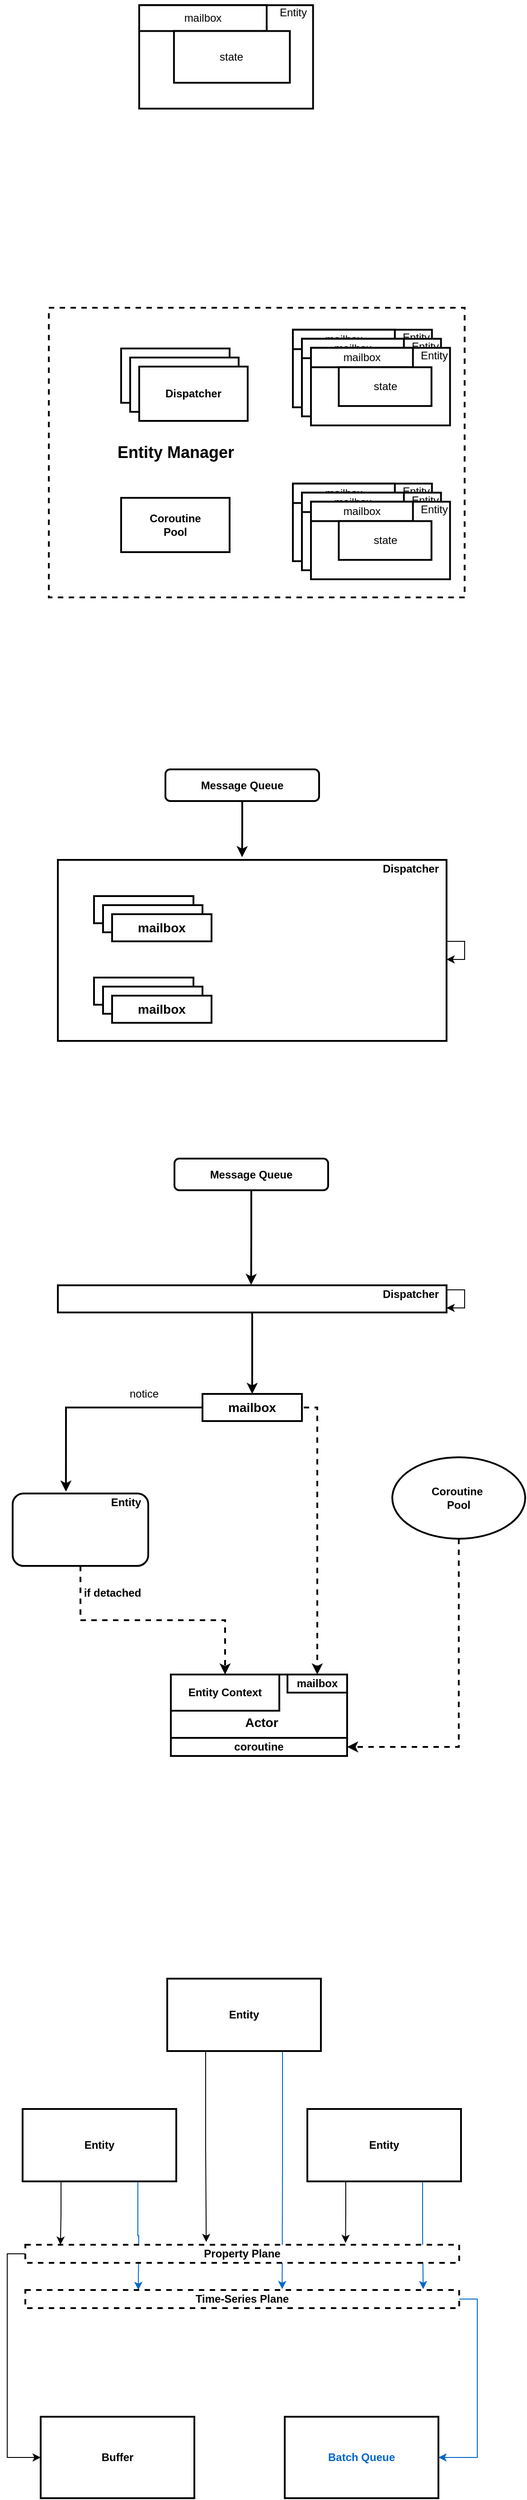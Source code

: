 <mxfile>
    <diagram id="skFAUX_iJfZ3w7AsrfGE" name="Page-1">
        <mxGraphModel dx="1126" dy="785" grid="1" gridSize="10" guides="1" tooltips="1" connect="1" arrows="1" fold="1" page="1" pageScale="1" pageWidth="827" pageHeight="1169" background="#ffffff" math="0" shadow="0">
            <root>
                <mxCell id="0"/>
                <mxCell id="1" parent="0"/>
                <mxCell id="39" value="" style="rounded=0;whiteSpace=wrap;html=1;fillColor=#FFFFFF;strokeColor=#000000;strokeWidth=2;dashed=1;" parent="1" vertex="1">
                    <mxGeometry x="200" y="490" width="460" height="320" as="geometry"/>
                </mxCell>
                <mxCell id="8" value="" style="group" parent="1" vertex="1" connectable="0">
                    <mxGeometry x="300" y="150" width="200" height="120" as="geometry"/>
                </mxCell>
                <mxCell id="3" value="" style="rounded=0;whiteSpace=wrap;html=1;fillColor=#FFFFFF;strokeWidth=2;glass=0;strokeColor=#000000;" parent="8" vertex="1">
                    <mxGeometry y="5.714" width="192.308" height="114.286" as="geometry"/>
                </mxCell>
                <mxCell id="4" value="&lt;font color=&quot;#000000&quot;&gt;mailbox&lt;/font&gt;" style="rounded=0;whiteSpace=wrap;html=1;fillColor=#FFFFFF;strokeWidth=2;strokeColor=#000000;" parent="8" vertex="1">
                    <mxGeometry y="5.714" width="141.026" height="28.571" as="geometry"/>
                </mxCell>
                <mxCell id="5" value="&lt;font color=&quot;#000000&quot;&gt;state&lt;/font&gt;" style="rounded=0;whiteSpace=wrap;html=1;glass=0;strokeColor=#000000;strokeWidth=2;fillColor=#FFFFFF;" parent="8" vertex="1">
                    <mxGeometry x="38.462" y="34.286" width="128.205" height="57.143" as="geometry"/>
                </mxCell>
                <mxCell id="7" value="&lt;font color=&quot;#000000&quot;&gt;Entity&lt;/font&gt;" style="text;html=1;align=center;verticalAlign=middle;resizable=0;points=[];autosize=1;strokeColor=none;" parent="8" vertex="1">
                    <mxGeometry x="144.897" y="4" width="50" height="20" as="geometry"/>
                </mxCell>
                <mxCell id="9" value="" style="group" parent="1" vertex="1" connectable="0">
                    <mxGeometry x="470" y="510" width="160" height="90" as="geometry"/>
                </mxCell>
                <mxCell id="10" value="" style="rounded=0;whiteSpace=wrap;html=1;fillColor=#FFFFFF;strokeWidth=2;glass=0;strokeColor=#000000;" parent="9" vertex="1">
                    <mxGeometry y="4.286" width="153.846" height="85.714" as="geometry"/>
                </mxCell>
                <mxCell id="11" value="&lt;font color=&quot;#000000&quot;&gt;mailbox&lt;/font&gt;" style="rounded=0;whiteSpace=wrap;html=1;fillColor=#FFFFFF;strokeWidth=2;strokeColor=#000000;" parent="9" vertex="1">
                    <mxGeometry y="4.286" width="112.821" height="21.429" as="geometry"/>
                </mxCell>
                <mxCell id="12" value="&lt;font color=&quot;#000000&quot;&gt;state&lt;/font&gt;" style="rounded=0;whiteSpace=wrap;html=1;glass=0;strokeColor=#000000;strokeWidth=2;fillColor=#FFFFFF;" parent="9" vertex="1">
                    <mxGeometry x="30.769" y="25.714" width="102.564" height="42.857" as="geometry"/>
                </mxCell>
                <mxCell id="13" value="&lt;font color=&quot;#000000&quot;&gt;Entity&lt;/font&gt;" style="text;html=1;align=center;verticalAlign=middle;resizable=0;points=[];autosize=1;strokeColor=none;" parent="9" vertex="1">
                    <mxGeometry x="110.918" y="3" width="50" height="20" as="geometry"/>
                </mxCell>
                <mxCell id="14" value="" style="group" parent="1" vertex="1" connectable="0">
                    <mxGeometry x="480" y="520" width="160" height="90" as="geometry"/>
                </mxCell>
                <mxCell id="15" value="" style="rounded=0;whiteSpace=wrap;html=1;fillColor=#FFFFFF;strokeWidth=2;glass=0;strokeColor=#000000;" parent="14" vertex="1">
                    <mxGeometry y="4.286" width="153.846" height="85.714" as="geometry"/>
                </mxCell>
                <mxCell id="16" value="&lt;font color=&quot;#000000&quot;&gt;mailbox&lt;/font&gt;" style="rounded=0;whiteSpace=wrap;html=1;fillColor=#FFFFFF;strokeWidth=2;strokeColor=#000000;" parent="14" vertex="1">
                    <mxGeometry y="4.286" width="112.821" height="21.429" as="geometry"/>
                </mxCell>
                <mxCell id="17" value="&lt;font color=&quot;#000000&quot;&gt;state&lt;/font&gt;" style="rounded=0;whiteSpace=wrap;html=1;glass=0;strokeColor=#000000;strokeWidth=2;fillColor=#FFFFFF;" parent="14" vertex="1">
                    <mxGeometry x="30.769" y="25.714" width="102.564" height="42.857" as="geometry"/>
                </mxCell>
                <mxCell id="18" value="&lt;font color=&quot;#000000&quot;&gt;Entity&lt;/font&gt;" style="text;html=1;align=center;verticalAlign=middle;resizable=0;points=[];autosize=1;strokeColor=none;" parent="14" vertex="1">
                    <mxGeometry x="110.918" y="3" width="50" height="20" as="geometry"/>
                </mxCell>
                <mxCell id="19" value="" style="group" parent="1" vertex="1" connectable="0">
                    <mxGeometry x="490" y="530" width="160" height="90" as="geometry"/>
                </mxCell>
                <mxCell id="20" value="" style="rounded=0;whiteSpace=wrap;html=1;fillColor=#FFFFFF;strokeWidth=2;glass=0;strokeColor=#000000;" parent="19" vertex="1">
                    <mxGeometry y="4.286" width="153.846" height="85.714" as="geometry"/>
                </mxCell>
                <mxCell id="21" value="&lt;font color=&quot;#000000&quot;&gt;mailbox&lt;/font&gt;" style="rounded=0;whiteSpace=wrap;html=1;fillColor=#FFFFFF;strokeWidth=2;strokeColor=#000000;" parent="19" vertex="1">
                    <mxGeometry y="4.286" width="112.821" height="21.429" as="geometry"/>
                </mxCell>
                <mxCell id="22" value="&lt;font color=&quot;#000000&quot;&gt;state&lt;/font&gt;" style="rounded=0;whiteSpace=wrap;html=1;glass=0;strokeColor=#000000;strokeWidth=2;fillColor=#FFFFFF;" parent="19" vertex="1">
                    <mxGeometry x="30.769" y="25.714" width="102.564" height="42.857" as="geometry"/>
                </mxCell>
                <mxCell id="23" value="&lt;font color=&quot;#000000&quot;&gt;Entity&lt;/font&gt;" style="text;html=1;align=center;verticalAlign=middle;resizable=0;points=[];autosize=1;strokeColor=none;" parent="19" vertex="1">
                    <mxGeometry x="110.918" y="3" width="50" height="20" as="geometry"/>
                </mxCell>
                <mxCell id="24" value="" style="group" parent="1" vertex="1" connectable="0">
                    <mxGeometry x="470" y="680" width="160" height="90" as="geometry"/>
                </mxCell>
                <mxCell id="25" value="" style="rounded=0;whiteSpace=wrap;html=1;fillColor=#FFFFFF;strokeWidth=2;glass=0;strokeColor=#000000;" parent="24" vertex="1">
                    <mxGeometry y="4.286" width="153.846" height="85.714" as="geometry"/>
                </mxCell>
                <mxCell id="26" value="&lt;font color=&quot;#000000&quot;&gt;mailbox&lt;/font&gt;" style="rounded=0;whiteSpace=wrap;html=1;fillColor=#FFFFFF;strokeWidth=2;strokeColor=#000000;" parent="24" vertex="1">
                    <mxGeometry y="4.286" width="112.821" height="21.429" as="geometry"/>
                </mxCell>
                <mxCell id="27" value="&lt;font color=&quot;#000000&quot;&gt;state&lt;/font&gt;" style="rounded=0;whiteSpace=wrap;html=1;glass=0;strokeColor=#000000;strokeWidth=2;fillColor=#FFFFFF;" parent="24" vertex="1">
                    <mxGeometry x="30.769" y="25.714" width="102.564" height="42.857" as="geometry"/>
                </mxCell>
                <mxCell id="28" value="&lt;font color=&quot;#000000&quot;&gt;Entity&lt;/font&gt;" style="text;html=1;align=center;verticalAlign=middle;resizable=0;points=[];autosize=1;strokeColor=none;" parent="24" vertex="1">
                    <mxGeometry x="110.918" y="3" width="50" height="20" as="geometry"/>
                </mxCell>
                <mxCell id="29" value="" style="group" parent="1" vertex="1" connectable="0">
                    <mxGeometry x="480" y="690" width="160" height="90" as="geometry"/>
                </mxCell>
                <mxCell id="30" value="" style="rounded=0;whiteSpace=wrap;html=1;fillColor=#FFFFFF;strokeWidth=2;glass=0;strokeColor=#000000;" parent="29" vertex="1">
                    <mxGeometry y="4.286" width="153.846" height="85.714" as="geometry"/>
                </mxCell>
                <mxCell id="31" value="&lt;font color=&quot;#000000&quot;&gt;mailbox&lt;/font&gt;" style="rounded=0;whiteSpace=wrap;html=1;fillColor=#FFFFFF;strokeWidth=2;strokeColor=#000000;" parent="29" vertex="1">
                    <mxGeometry y="4.286" width="112.821" height="21.429" as="geometry"/>
                </mxCell>
                <mxCell id="32" value="&lt;font color=&quot;#000000&quot;&gt;state&lt;/font&gt;" style="rounded=0;whiteSpace=wrap;html=1;glass=0;strokeColor=#000000;strokeWidth=2;fillColor=#FFFFFF;" parent="29" vertex="1">
                    <mxGeometry x="30.769" y="25.714" width="102.564" height="42.857" as="geometry"/>
                </mxCell>
                <mxCell id="33" value="&lt;font color=&quot;#000000&quot;&gt;Entity&lt;/font&gt;" style="text;html=1;align=center;verticalAlign=middle;resizable=0;points=[];autosize=1;strokeColor=none;" parent="29" vertex="1">
                    <mxGeometry x="110.918" y="3" width="50" height="20" as="geometry"/>
                </mxCell>
                <mxCell id="34" value="" style="group" parent="1" vertex="1" connectable="0">
                    <mxGeometry x="490" y="700" width="160" height="90" as="geometry"/>
                </mxCell>
                <mxCell id="35" value="" style="rounded=0;whiteSpace=wrap;html=1;fillColor=#FFFFFF;strokeWidth=2;glass=0;strokeColor=#000000;" parent="34" vertex="1">
                    <mxGeometry y="4.286" width="153.846" height="85.714" as="geometry"/>
                </mxCell>
                <mxCell id="36" value="&lt;font color=&quot;#000000&quot;&gt;mailbox&lt;/font&gt;" style="rounded=0;whiteSpace=wrap;html=1;fillColor=#FFFFFF;strokeWidth=2;strokeColor=#000000;" parent="34" vertex="1">
                    <mxGeometry y="4.286" width="112.821" height="21.429" as="geometry"/>
                </mxCell>
                <mxCell id="37" value="&lt;font color=&quot;#000000&quot;&gt;state&lt;/font&gt;" style="rounded=0;whiteSpace=wrap;html=1;glass=0;strokeColor=#000000;strokeWidth=2;fillColor=#FFFFFF;" parent="34" vertex="1">
                    <mxGeometry x="30.769" y="25.714" width="102.564" height="42.857" as="geometry"/>
                </mxCell>
                <mxCell id="38" value="&lt;font color=&quot;#000000&quot;&gt;Entity&lt;/font&gt;" style="text;html=1;align=center;verticalAlign=middle;resizable=0;points=[];autosize=1;strokeColor=none;" parent="34" vertex="1">
                    <mxGeometry x="110.918" y="3" width="50" height="20" as="geometry"/>
                </mxCell>
                <mxCell id="40" value="&lt;font color=&quot;#000000&quot; style=&quot;font-size: 18px&quot;&gt;&lt;b&gt;Entity Manager&lt;/b&gt;&lt;/font&gt;" style="text;html=1;align=center;verticalAlign=middle;resizable=0;points=[];autosize=1;strokeColor=none;" parent="1" vertex="1">
                    <mxGeometry x="270" y="640" width="140" height="20" as="geometry"/>
                </mxCell>
                <mxCell id="41" value="&lt;font color=&quot;#000000&quot;&gt;&lt;b&gt;Coroutine&lt;br&gt;Pool&lt;br&gt;&lt;/b&gt;&lt;/font&gt;" style="rounded=0;whiteSpace=wrap;html=1;strokeColor=#000000;strokeWidth=2;fillColor=#FFFFFF;" parent="1" vertex="1">
                    <mxGeometry x="280" y="700" width="120" height="60" as="geometry"/>
                </mxCell>
                <mxCell id="42" value="&lt;font color=&quot;#000000&quot;&gt;&lt;b&gt;Dispatcher&lt;/b&gt;&lt;/font&gt;" style="rounded=0;whiteSpace=wrap;html=1;strokeColor=#000000;strokeWidth=2;fillColor=#FFFFFF;" parent="1" vertex="1">
                    <mxGeometry x="280" y="535" width="120" height="60" as="geometry"/>
                </mxCell>
                <mxCell id="47" value="&lt;font color=&quot;#000000&quot;&gt;&lt;b&gt;Dispatcher&lt;/b&gt;&lt;/font&gt;" style="rounded=0;whiteSpace=wrap;html=1;strokeColor=#000000;strokeWidth=2;fillColor=#FFFFFF;" parent="1" vertex="1">
                    <mxGeometry x="290" y="545" width="120" height="60" as="geometry"/>
                </mxCell>
                <mxCell id="48" value="&lt;font color=&quot;#000000&quot;&gt;&lt;b&gt;Dispatcher&lt;/b&gt;&lt;/font&gt;" style="rounded=0;whiteSpace=wrap;html=1;strokeColor=#000000;strokeWidth=2;fillColor=#FFFFFF;" parent="1" vertex="1">
                    <mxGeometry x="300" y="555" width="120" height="60" as="geometry"/>
                </mxCell>
                <mxCell id="59" value="" style="group" parent="1" vertex="1" connectable="0">
                    <mxGeometry x="210" y="1100" width="430" height="200" as="geometry"/>
                </mxCell>
                <mxCell id="49" value="" style="rounded=0;whiteSpace=wrap;html=1;strokeColor=#000000;strokeWidth=2;fillColor=#FFFFFF;" parent="59" vertex="1">
                    <mxGeometry width="430" height="200" as="geometry"/>
                </mxCell>
                <mxCell id="50" value="&lt;b style=&quot;color: rgb(0 , 0 , 0)&quot;&gt;Dispatcher&lt;/b&gt;" style="text;html=1;align=center;verticalAlign=middle;resizable=0;points=[];autosize=1;strokeColor=none;" parent="59" vertex="1">
                    <mxGeometry x="350" width="80" height="20" as="geometry"/>
                </mxCell>
                <mxCell id="54" value="" style="group" parent="59" vertex="1" connectable="0">
                    <mxGeometry x="40" y="40" width="130" height="50" as="geometry"/>
                </mxCell>
                <mxCell id="51" value="&lt;font color=&quot;#000000&quot; style=&quot;font-size: 14px&quot;&gt;&lt;b&gt;mailbox&lt;/b&gt;&lt;/font&gt;" style="rounded=0;whiteSpace=wrap;html=1;strokeColor=#000000;strokeWidth=2;fillColor=#FFFFFF;" parent="54" vertex="1">
                    <mxGeometry width="110" height="30" as="geometry"/>
                </mxCell>
                <mxCell id="52" value="&lt;font color=&quot;#000000&quot; style=&quot;font-size: 14px&quot;&gt;&lt;b&gt;mailbox&lt;/b&gt;&lt;/font&gt;" style="rounded=0;whiteSpace=wrap;html=1;strokeColor=#000000;strokeWidth=2;fillColor=#FFFFFF;" parent="54" vertex="1">
                    <mxGeometry x="10" y="10" width="110" height="30" as="geometry"/>
                </mxCell>
                <mxCell id="53" value="&lt;font color=&quot;#000000&quot; style=&quot;font-size: 14px&quot;&gt;&lt;b&gt;mailbox&lt;/b&gt;&lt;/font&gt;" style="rounded=0;whiteSpace=wrap;html=1;strokeColor=#000000;strokeWidth=2;fillColor=#FFFFFF;" parent="54" vertex="1">
                    <mxGeometry x="20" y="20" width="110" height="30" as="geometry"/>
                </mxCell>
                <mxCell id="55" value="" style="group" parent="59" vertex="1" connectable="0">
                    <mxGeometry x="40" y="130" width="130" height="50" as="geometry"/>
                </mxCell>
                <mxCell id="56" value="&lt;font color=&quot;#000000&quot; style=&quot;font-size: 14px&quot;&gt;&lt;b&gt;mailbox&lt;/b&gt;&lt;/font&gt;" style="rounded=0;whiteSpace=wrap;html=1;strokeColor=#000000;strokeWidth=2;fillColor=#FFFFFF;" parent="55" vertex="1">
                    <mxGeometry width="110" height="30" as="geometry"/>
                </mxCell>
                <mxCell id="57" value="&lt;font color=&quot;#000000&quot; style=&quot;font-size: 14px&quot;&gt;&lt;b&gt;mailbox&lt;/b&gt;&lt;/font&gt;" style="rounded=0;whiteSpace=wrap;html=1;strokeColor=#000000;strokeWidth=2;fillColor=#FFFFFF;" parent="55" vertex="1">
                    <mxGeometry x="10" y="10" width="110" height="30" as="geometry"/>
                </mxCell>
                <mxCell id="58" value="&lt;font color=&quot;#000000&quot; style=&quot;font-size: 14px&quot;&gt;&lt;b&gt;mailbox&lt;/b&gt;&lt;/font&gt;" style="rounded=0;whiteSpace=wrap;html=1;strokeColor=#000000;strokeWidth=2;fillColor=#FFFFFF;" parent="55" vertex="1">
                    <mxGeometry x="20" y="20" width="110" height="30" as="geometry"/>
                </mxCell>
                <mxCell id="63" style="edgeStyle=orthogonalEdgeStyle;rounded=0;orthogonalLoop=1;jettySize=auto;html=1;" parent="59" source="49" target="49" edge="1">
                    <mxGeometry relative="1" as="geometry"/>
                </mxCell>
                <mxCell id="62" style="edgeStyle=orthogonalEdgeStyle;rounded=0;orthogonalLoop=1;jettySize=auto;html=1;exitX=0.5;exitY=1;exitDx=0;exitDy=0;entryX=0.474;entryY=-0.015;entryDx=0;entryDy=0;entryPerimeter=0;strokeWidth=2;strokeColor=#000000;" parent="1" source="61" target="49" edge="1">
                    <mxGeometry relative="1" as="geometry">
                        <mxPoint x="414" y="1090" as="targetPoint"/>
                    </mxGeometry>
                </mxCell>
                <mxCell id="61" value="&lt;font color=&quot;#000000&quot;&gt;&lt;b&gt;Message Queue&lt;/b&gt;&lt;/font&gt;" style="rounded=1;whiteSpace=wrap;html=1;glass=0;strokeColor=#000000;strokeWidth=2;fillColor=#FFFFFF;" parent="1" vertex="1">
                    <mxGeometry x="329" y="1000" width="170" height="35" as="geometry"/>
                </mxCell>
                <mxCell id="88" style="edgeStyle=orthogonalEdgeStyle;rounded=0;orthogonalLoop=1;jettySize=auto;html=1;exitX=0.5;exitY=1;exitDx=0;exitDy=0;entryX=0.474;entryY=-0.015;entryDx=0;entryDy=0;entryPerimeter=0;strokeWidth=2;strokeColor=#000000;" parent="1" source="89" edge="1">
                    <mxGeometry relative="1" as="geometry">
                        <mxPoint x="423.82" y="1569.55" as="targetPoint"/>
                    </mxGeometry>
                </mxCell>
                <mxCell id="89" value="&lt;font color=&quot;#000000&quot;&gt;&lt;b&gt;Message Queue&lt;/b&gt;&lt;/font&gt;" style="rounded=1;whiteSpace=wrap;html=1;glass=0;strokeColor=#000000;strokeWidth=2;fillColor=#FFFFFF;" parent="1" vertex="1">
                    <mxGeometry x="339" y="1430" width="170" height="35" as="geometry"/>
                </mxCell>
                <mxCell id="90" style="edgeStyle=orthogonalEdgeStyle;rounded=0;orthogonalLoop=1;jettySize=auto;html=1;exitX=0.5;exitY=1;exitDx=0;exitDy=0;strokeColor=#000000;strokeWidth=2;" parent="1" source="77" target="86" edge="1">
                    <mxGeometry relative="1" as="geometry"/>
                </mxCell>
                <mxCell id="77" value="" style="rounded=0;whiteSpace=wrap;html=1;strokeColor=#000000;strokeWidth=2;fillColor=#FFFFFF;" parent="1" vertex="1">
                    <mxGeometry x="210" y="1570" width="430" height="30" as="geometry"/>
                </mxCell>
                <mxCell id="78" value="&lt;b style=&quot;color: rgb(0 , 0 , 0)&quot;&gt;Dispatcher&lt;/b&gt;" style="text;html=1;align=center;verticalAlign=middle;resizable=0;points=[];autosize=1;strokeColor=none;" parent="1" vertex="1">
                    <mxGeometry x="560" y="1570" width="80" height="20" as="geometry"/>
                </mxCell>
                <mxCell id="87" style="edgeStyle=orthogonalEdgeStyle;rounded=0;orthogonalLoop=1;jettySize=auto;html=1;" parent="1" source="77" target="77" edge="1">
                    <mxGeometry x="210" y="1570" as="geometry"/>
                </mxCell>
                <mxCell id="93" style="edgeStyle=orthogonalEdgeStyle;rounded=0;orthogonalLoop=1;jettySize=auto;html=1;exitX=0;exitY=0.5;exitDx=0;exitDy=0;entryX=0.393;entryY=-0.025;entryDx=0;entryDy=0;entryPerimeter=0;strokeColor=#000000;strokeWidth=2;" parent="1" source="86" target="91" edge="1">
                    <mxGeometry relative="1" as="geometry"/>
                </mxCell>
                <mxCell id="105" style="edgeStyle=orthogonalEdgeStyle;rounded=0;orthogonalLoop=1;jettySize=auto;html=1;exitX=0.5;exitY=1;exitDx=0;exitDy=0;entryX=0.5;entryY=0;entryDx=0;entryDy=0;strokeColor=#000000;strokeWidth=2;dashed=1;" parent="1" source="86" target="104" edge="1">
                    <mxGeometry relative="1" as="geometry">
                        <Array as="points">
                            <mxPoint x="425" y="1705"/>
                            <mxPoint x="497" y="1705"/>
                        </Array>
                    </mxGeometry>
                </mxCell>
                <mxCell id="86" value="&lt;font color=&quot;#000000&quot; style=&quot;font-size: 14px&quot;&gt;&lt;b&gt;mailbox&lt;/b&gt;&lt;/font&gt;" style="rounded=0;whiteSpace=wrap;html=1;strokeColor=#000000;strokeWidth=2;fillColor=#FFFFFF;" parent="1" vertex="1">
                    <mxGeometry x="370" y="1690" width="110" height="30" as="geometry"/>
                </mxCell>
                <mxCell id="95" style="edgeStyle=orthogonalEdgeStyle;rounded=0;orthogonalLoop=1;jettySize=auto;html=1;exitX=0.5;exitY=1;exitDx=0;exitDy=0;strokeColor=#000000;strokeWidth=2;entryX=0.5;entryY=0;entryDx=0;entryDy=0;dashed=1;" parent="1" source="91" target="98" edge="1">
                    <mxGeometry relative="1" as="geometry">
                        <mxPoint x="235" y="1950" as="targetPoint"/>
                    </mxGeometry>
                </mxCell>
                <mxCell id="91" value="" style="rounded=1;whiteSpace=wrap;html=1;strokeColor=#000000;strokeWidth=2;fillColor=#FFFFFF;" parent="1" vertex="1">
                    <mxGeometry x="160" y="1800" width="150" height="80" as="geometry"/>
                </mxCell>
                <mxCell id="92" value="&lt;font color=&quot;#000000&quot;&gt;&lt;b&gt;Entity&lt;/b&gt;&lt;/font&gt;" style="text;html=1;align=center;verticalAlign=middle;resizable=0;points=[];autosize=1;strokeColor=none;" parent="1" vertex="1">
                    <mxGeometry x="260" y="1800" width="50" height="20" as="geometry"/>
                </mxCell>
                <mxCell id="94" value="&lt;font color=&quot;#000000&quot;&gt;notice&lt;/font&gt;" style="text;html=1;align=center;verticalAlign=middle;resizable=0;points=[];autosize=1;strokeColor=none;" parent="1" vertex="1">
                    <mxGeometry x="280" y="1680" width="50" height="20" as="geometry"/>
                </mxCell>
                <mxCell id="96" value="" style="rounded=0;whiteSpace=wrap;html=1;strokeColor=#000000;strokeWidth=2;fillColor=#FFFFFF;" parent="1" vertex="1">
                    <mxGeometry x="335" y="2000" width="195" height="90" as="geometry"/>
                </mxCell>
                <mxCell id="98" value="&lt;b&gt;&lt;font color=&quot;#000000&quot;&gt;Entity Context&lt;/font&gt;&lt;/b&gt;" style="rounded=0;whiteSpace=wrap;html=1;strokeColor=#000000;strokeWidth=2;fillColor=#FFFFFF;" parent="1" vertex="1">
                    <mxGeometry x="335" y="2000" width="120" height="40" as="geometry"/>
                </mxCell>
                <mxCell id="99" value="&lt;b&gt;&lt;font color=&quot;#000000&quot;&gt;if detached&lt;/font&gt;&lt;/b&gt;" style="text;html=1;align=center;verticalAlign=middle;resizable=0;points=[];autosize=1;strokeColor=none;" parent="1" vertex="1">
                    <mxGeometry x="230" y="1900" width="80" height="20" as="geometry"/>
                </mxCell>
                <mxCell id="102" style="edgeStyle=orthogonalEdgeStyle;rounded=0;orthogonalLoop=1;jettySize=auto;html=1;exitX=0.5;exitY=1;exitDx=0;exitDy=0;entryX=1;entryY=0.5;entryDx=0;entryDy=0;strokeColor=#000000;strokeWidth=2;dashed=1;" parent="1" source="100" target="101" edge="1">
                    <mxGeometry relative="1" as="geometry"/>
                </mxCell>
                <mxCell id="100" value="&lt;font color=&quot;#000000&quot;&gt;&lt;b&gt;Coroutine&amp;nbsp;&lt;br&gt;Pool&lt;/b&gt;&lt;/font&gt;" style="ellipse;whiteSpace=wrap;html=1;strokeColor=#000000;strokeWidth=2;fillColor=#FFFFFF;" parent="1" vertex="1">
                    <mxGeometry x="580" y="1760" width="147" height="90" as="geometry"/>
                </mxCell>
                <mxCell id="101" value="&lt;b&gt;&lt;font color=&quot;#000000&quot;&gt;coroutine&lt;/font&gt;&lt;/b&gt;" style="rounded=0;whiteSpace=wrap;html=1;strokeColor=#000000;strokeWidth=2;fillColor=#FFFFFF;" parent="1" vertex="1">
                    <mxGeometry x="335" y="2070" width="195" height="20" as="geometry"/>
                </mxCell>
                <mxCell id="103" value="&lt;font color=&quot;#000000&quot; style=&quot;font-size: 14px&quot;&gt;&lt;b&gt;Actor&lt;/b&gt;&lt;/font&gt;" style="text;html=1;align=center;verticalAlign=middle;resizable=0;points=[];autosize=1;strokeColor=none;" parent="1" vertex="1">
                    <mxGeometry x="410" y="2043" width="50" height="20" as="geometry"/>
                </mxCell>
                <mxCell id="104" value="&lt;font color=&quot;#000000&quot;&gt;&lt;b&gt;mailbox&lt;/b&gt;&lt;/font&gt;" style="rounded=0;whiteSpace=wrap;html=1;strokeColor=#000000;strokeWidth=2;fillColor=#FFFFFF;" parent="1" vertex="1">
                    <mxGeometry x="464" y="2000" width="66" height="20" as="geometry"/>
                </mxCell>
                <mxCell id="114" style="edgeStyle=orthogonalEdgeStyle;rounded=0;orthogonalLoop=1;jettySize=auto;html=1;exitX=0.25;exitY=1;exitDx=0;exitDy=0;entryX=0.417;entryY=-0.15;entryDx=0;entryDy=0;entryPerimeter=0;strokeColor=#000000;" parent="1" source="106" target="109" edge="1">
                    <mxGeometry relative="1" as="geometry"/>
                </mxCell>
                <mxCell id="116" style="edgeStyle=orthogonalEdgeStyle;rounded=0;orthogonalLoop=1;jettySize=auto;html=1;exitX=0.75;exitY=1;exitDx=0;exitDy=0;entryX=0.592;entryY=-0.05;entryDx=0;entryDy=0;entryPerimeter=0;strokeColor=#0066CC;" parent="1" source="106" target="112" edge="1">
                    <mxGeometry relative="1" as="geometry"/>
                </mxCell>
                <mxCell id="106" value="&lt;b&gt;&lt;font color=&quot;#000000&quot;&gt;Entity&lt;/font&gt;&lt;/b&gt;" style="rounded=0;whiteSpace=wrap;html=1;fillColor=#FFFFFF;strokeColor=#000000;strokeWidth=2;" parent="1" vertex="1">
                    <mxGeometry x="331" y="2336" width="170" height="80" as="geometry"/>
                </mxCell>
                <mxCell id="119" style="edgeStyle=orthogonalEdgeStyle;rounded=0;orthogonalLoop=1;jettySize=auto;html=1;exitX=0.25;exitY=1;exitDx=0;exitDy=0;entryX=0.081;entryY=0;entryDx=0;entryDy=0;entryPerimeter=0;strokeColor=#000000;" parent="1" source="107" target="109" edge="1">
                    <mxGeometry relative="1" as="geometry"/>
                </mxCell>
                <mxCell id="123" style="edgeStyle=orthogonalEdgeStyle;rounded=0;orthogonalLoop=1;jettySize=auto;html=1;exitX=0.75;exitY=1;exitDx=0;exitDy=0;strokeColor=#0066CC;" parent="1" source="107" edge="1">
                    <mxGeometry relative="1" as="geometry">
                        <mxPoint x="299" y="2680" as="targetPoint"/>
                    </mxGeometry>
                </mxCell>
                <mxCell id="107" value="&lt;b&gt;&lt;font color=&quot;#000000&quot;&gt;Entity&lt;/font&gt;&lt;/b&gt;" style="rounded=0;whiteSpace=wrap;html=1;fillColor=#FFFFFF;strokeColor=#000000;strokeWidth=2;" parent="1" vertex="1">
                    <mxGeometry x="171" y="2480" width="170" height="80" as="geometry"/>
                </mxCell>
                <mxCell id="120" style="edgeStyle=orthogonalEdgeStyle;rounded=0;orthogonalLoop=1;jettySize=auto;html=1;exitX=0.25;exitY=1;exitDx=0;exitDy=0;entryX=0.738;entryY=-0.1;entryDx=0;entryDy=0;entryPerimeter=0;strokeColor=#000000;" parent="1" source="108" target="109" edge="1">
                    <mxGeometry relative="1" as="geometry"/>
                </mxCell>
                <mxCell id="121" style="edgeStyle=orthogonalEdgeStyle;rounded=0;orthogonalLoop=1;jettySize=auto;html=1;exitX=0.75;exitY=1;exitDx=0;exitDy=0;entryX=0.917;entryY=-0.05;entryDx=0;entryDy=0;entryPerimeter=0;strokeColor=#0066CC;" parent="1" source="108" target="112" edge="1">
                    <mxGeometry relative="1" as="geometry"/>
                </mxCell>
                <mxCell id="108" value="&lt;b&gt;&lt;font color=&quot;#000000&quot;&gt;Entity&lt;/font&gt;&lt;/b&gt;" style="rounded=0;whiteSpace=wrap;html=1;fillColor=#FFFFFF;strokeColor=#000000;strokeWidth=2;" parent="1" vertex="1">
                    <mxGeometry x="486" y="2480" width="170" height="80" as="geometry"/>
                </mxCell>
                <mxCell id="128" style="edgeStyle=orthogonalEdgeStyle;rounded=0;orthogonalLoop=1;jettySize=auto;html=1;exitX=0;exitY=0.5;exitDx=0;exitDy=0;entryX=0;entryY=0.5;entryDx=0;entryDy=0;strokeColor=#000000;" parent="1" source="109" target="126" edge="1">
                    <mxGeometry relative="1" as="geometry"/>
                </mxCell>
                <mxCell id="109" value="&lt;font color=&quot;#000000&quot;&gt;&lt;b&gt;Property Plane&lt;/b&gt;&lt;/font&gt;" style="rounded=0;whiteSpace=wrap;html=1;strokeColor=#000000;strokeWidth=2;fillColor=#FFFFFF;dashed=1;" parent="1" vertex="1">
                    <mxGeometry x="174" y="2630" width="480" height="20" as="geometry"/>
                </mxCell>
                <mxCell id="129" style="edgeStyle=orthogonalEdgeStyle;rounded=0;orthogonalLoop=1;jettySize=auto;html=1;exitX=1;exitY=0.5;exitDx=0;exitDy=0;entryX=1;entryY=0.5;entryDx=0;entryDy=0;strokeColor=#0066CC;strokeWidth=1;" parent="1" source="112" target="127" edge="1">
                    <mxGeometry relative="1" as="geometry"/>
                </mxCell>
                <mxCell id="112" value="&lt;span style=&quot;color: rgb(0 , 0 , 0)&quot;&gt;&lt;b&gt;Time-Series Plane&lt;/b&gt;&lt;/span&gt;" style="rounded=0;whiteSpace=wrap;html=1;strokeColor=#000000;strokeWidth=2;fillColor=#FFFFFF;dashed=1;" parent="1" vertex="1">
                    <mxGeometry x="174" y="2680" width="480" height="20" as="geometry"/>
                </mxCell>
                <mxCell id="126" value="&lt;font color=&quot;#000000&quot;&gt;&lt;b&gt;Buffer&lt;/b&gt;&lt;/font&gt;" style="rounded=0;whiteSpace=wrap;html=1;strokeColor=#000000;strokeWidth=2;fillColor=#FFFFFF;" parent="1" vertex="1">
                    <mxGeometry x="191" y="2820" width="170" height="90" as="geometry"/>
                </mxCell>
                <mxCell id="127" value="&lt;b&gt;&lt;font color=&quot;#0066cc&quot;&gt;Batch Queue&lt;/font&gt;&lt;/b&gt;" style="rounded=0;whiteSpace=wrap;html=1;strokeColor=#000000;strokeWidth=2;fillColor=#FFFFFF;" parent="1" vertex="1">
                    <mxGeometry x="461" y="2820" width="170" height="90" as="geometry"/>
                </mxCell>
            </root>
        </mxGraphModel>
    </diagram>
</mxfile>